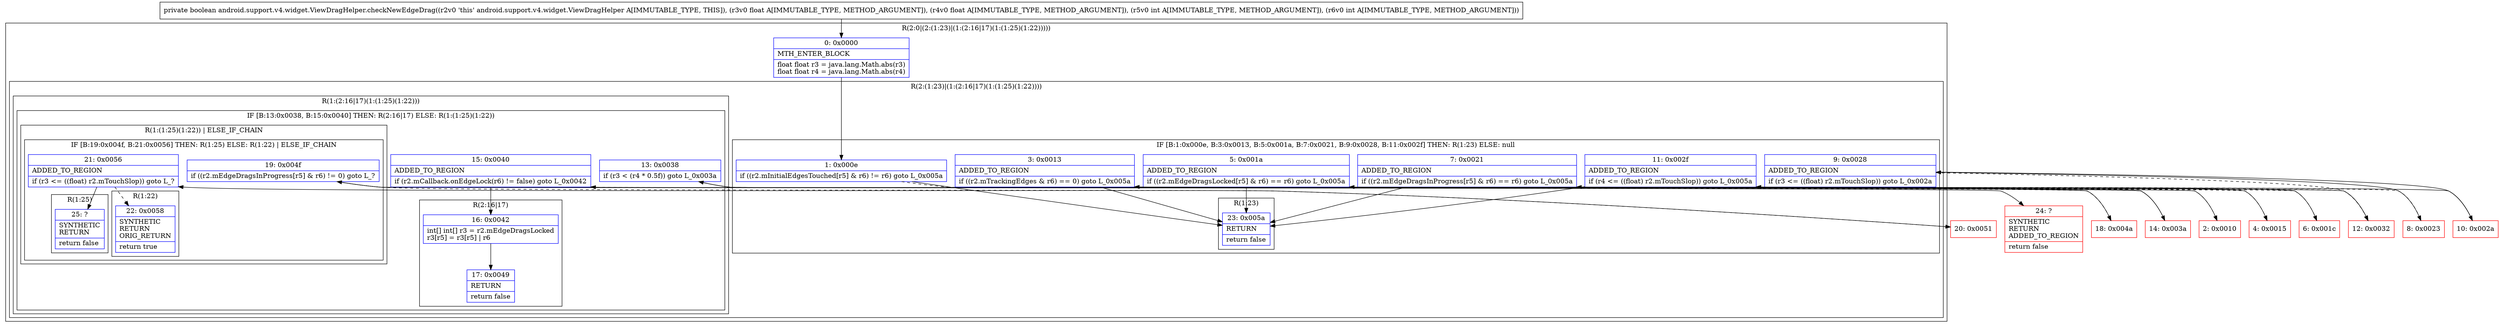 digraph "CFG forandroid.support.v4.widget.ViewDragHelper.checkNewEdgeDrag(FFII)Z" {
subgraph cluster_Region_1992738397 {
label = "R(2:0|(2:(1:23)|(1:(2:16|17)(1:(1:25)(1:22)))))";
node [shape=record,color=blue];
Node_0 [shape=record,label="{0\:\ 0x0000|MTH_ENTER_BLOCK\l|float float r3 = java.lang.Math.abs(r3)\lfloat float r4 = java.lang.Math.abs(r4)\l}"];
subgraph cluster_Region_317560435 {
label = "R(2:(1:23)|(1:(2:16|17)(1:(1:25)(1:22))))";
node [shape=record,color=blue];
subgraph cluster_IfRegion_985050480 {
label = "IF [B:1:0x000e, B:3:0x0013, B:5:0x001a, B:7:0x0021, B:9:0x0028, B:11:0x002f] THEN: R(1:23) ELSE: null";
node [shape=record,color=blue];
Node_1 [shape=record,label="{1\:\ 0x000e|if ((r2.mInitialEdgesTouched[r5] & r6) != r6) goto L_0x005a\l}"];
Node_3 [shape=record,label="{3\:\ 0x0013|ADDED_TO_REGION\l|if ((r2.mTrackingEdges & r6) == 0) goto L_0x005a\l}"];
Node_5 [shape=record,label="{5\:\ 0x001a|ADDED_TO_REGION\l|if ((r2.mEdgeDragsLocked[r5] & r6) == r6) goto L_0x005a\l}"];
Node_7 [shape=record,label="{7\:\ 0x0021|ADDED_TO_REGION\l|if ((r2.mEdgeDragsInProgress[r5] & r6) == r6) goto L_0x005a\l}"];
Node_9 [shape=record,label="{9\:\ 0x0028|ADDED_TO_REGION\l|if (r3 \<= ((float) r2.mTouchSlop)) goto L_0x002a\l}"];
Node_11 [shape=record,label="{11\:\ 0x002f|ADDED_TO_REGION\l|if (r4 \<= ((float) r2.mTouchSlop)) goto L_0x005a\l}"];
subgraph cluster_Region_829374861 {
label = "R(1:23)";
node [shape=record,color=blue];
Node_23 [shape=record,label="{23\:\ 0x005a|RETURN\l|return false\l}"];
}
}
subgraph cluster_Region_344616024 {
label = "R(1:(2:16|17)(1:(1:25)(1:22)))";
node [shape=record,color=blue];
subgraph cluster_IfRegion_880416805 {
label = "IF [B:13:0x0038, B:15:0x0040] THEN: R(2:16|17) ELSE: R(1:(1:25)(1:22))";
node [shape=record,color=blue];
Node_13 [shape=record,label="{13\:\ 0x0038|if (r3 \< (r4 * 0.5f)) goto L_0x003a\l}"];
Node_15 [shape=record,label="{15\:\ 0x0040|ADDED_TO_REGION\l|if (r2.mCallback.onEdgeLock(r6) != false) goto L_0x0042\l}"];
subgraph cluster_Region_1092638903 {
label = "R(2:16|17)";
node [shape=record,color=blue];
Node_16 [shape=record,label="{16\:\ 0x0042|int[] int[] r3 = r2.mEdgeDragsLocked\lr3[r5] = r3[r5] \| r6\l}"];
Node_17 [shape=record,label="{17\:\ 0x0049|RETURN\l|return false\l}"];
}
subgraph cluster_Region_456441964 {
label = "R(1:(1:25)(1:22)) | ELSE_IF_CHAIN\l";
node [shape=record,color=blue];
subgraph cluster_IfRegion_18125542 {
label = "IF [B:19:0x004f, B:21:0x0056] THEN: R(1:25) ELSE: R(1:22) | ELSE_IF_CHAIN\l";
node [shape=record,color=blue];
Node_19 [shape=record,label="{19\:\ 0x004f|if ((r2.mEdgeDragsInProgress[r5] & r6) != 0) goto L_?\l}"];
Node_21 [shape=record,label="{21\:\ 0x0056|ADDED_TO_REGION\l|if (r3 \<= ((float) r2.mTouchSlop)) goto L_?\l}"];
subgraph cluster_Region_1695843191 {
label = "R(1:25)";
node [shape=record,color=blue];
Node_25 [shape=record,label="{25\:\ ?|SYNTHETIC\lRETURN\l|return false\l}"];
}
subgraph cluster_Region_775738737 {
label = "R(1:22)";
node [shape=record,color=blue];
Node_22 [shape=record,label="{22\:\ 0x0058|SYNTHETIC\lRETURN\lORIG_RETURN\l|return true\l}"];
}
}
}
}
}
}
}
Node_2 [shape=record,color=red,label="{2\:\ 0x0010}"];
Node_4 [shape=record,color=red,label="{4\:\ 0x0015}"];
Node_6 [shape=record,color=red,label="{6\:\ 0x001c}"];
Node_8 [shape=record,color=red,label="{8\:\ 0x0023}"];
Node_10 [shape=record,color=red,label="{10\:\ 0x002a}"];
Node_12 [shape=record,color=red,label="{12\:\ 0x0032}"];
Node_14 [shape=record,color=red,label="{14\:\ 0x003a}"];
Node_18 [shape=record,color=red,label="{18\:\ 0x004a}"];
Node_20 [shape=record,color=red,label="{20\:\ 0x0051}"];
Node_24 [shape=record,color=red,label="{24\:\ ?|SYNTHETIC\lRETURN\lADDED_TO_REGION\l|return false\l}"];
MethodNode[shape=record,label="{private boolean android.support.v4.widget.ViewDragHelper.checkNewEdgeDrag((r2v0 'this' android.support.v4.widget.ViewDragHelper A[IMMUTABLE_TYPE, THIS]), (r3v0 float A[IMMUTABLE_TYPE, METHOD_ARGUMENT]), (r4v0 float A[IMMUTABLE_TYPE, METHOD_ARGUMENT]), (r5v0 int A[IMMUTABLE_TYPE, METHOD_ARGUMENT]), (r6v0 int A[IMMUTABLE_TYPE, METHOD_ARGUMENT])) }"];
MethodNode -> Node_0;
Node_0 -> Node_1;
Node_1 -> Node_2[style=dashed];
Node_1 -> Node_23;
Node_3 -> Node_4[style=dashed];
Node_3 -> Node_23;
Node_5 -> Node_6[style=dashed];
Node_5 -> Node_23;
Node_7 -> Node_8[style=dashed];
Node_7 -> Node_23;
Node_9 -> Node_10;
Node_9 -> Node_12[style=dashed];
Node_11 -> Node_12[style=dashed];
Node_11 -> Node_23;
Node_13 -> Node_14;
Node_13 -> Node_18[style=dashed];
Node_15 -> Node_16;
Node_15 -> Node_18[style=dashed];
Node_16 -> Node_17;
Node_19 -> Node_20[style=dashed];
Node_19 -> Node_24;
Node_21 -> Node_22[style=dashed];
Node_21 -> Node_25;
Node_2 -> Node_3;
Node_4 -> Node_5;
Node_6 -> Node_7;
Node_8 -> Node_9;
Node_10 -> Node_11;
Node_12 -> Node_13;
Node_14 -> Node_15;
Node_18 -> Node_19;
Node_20 -> Node_21;
}

